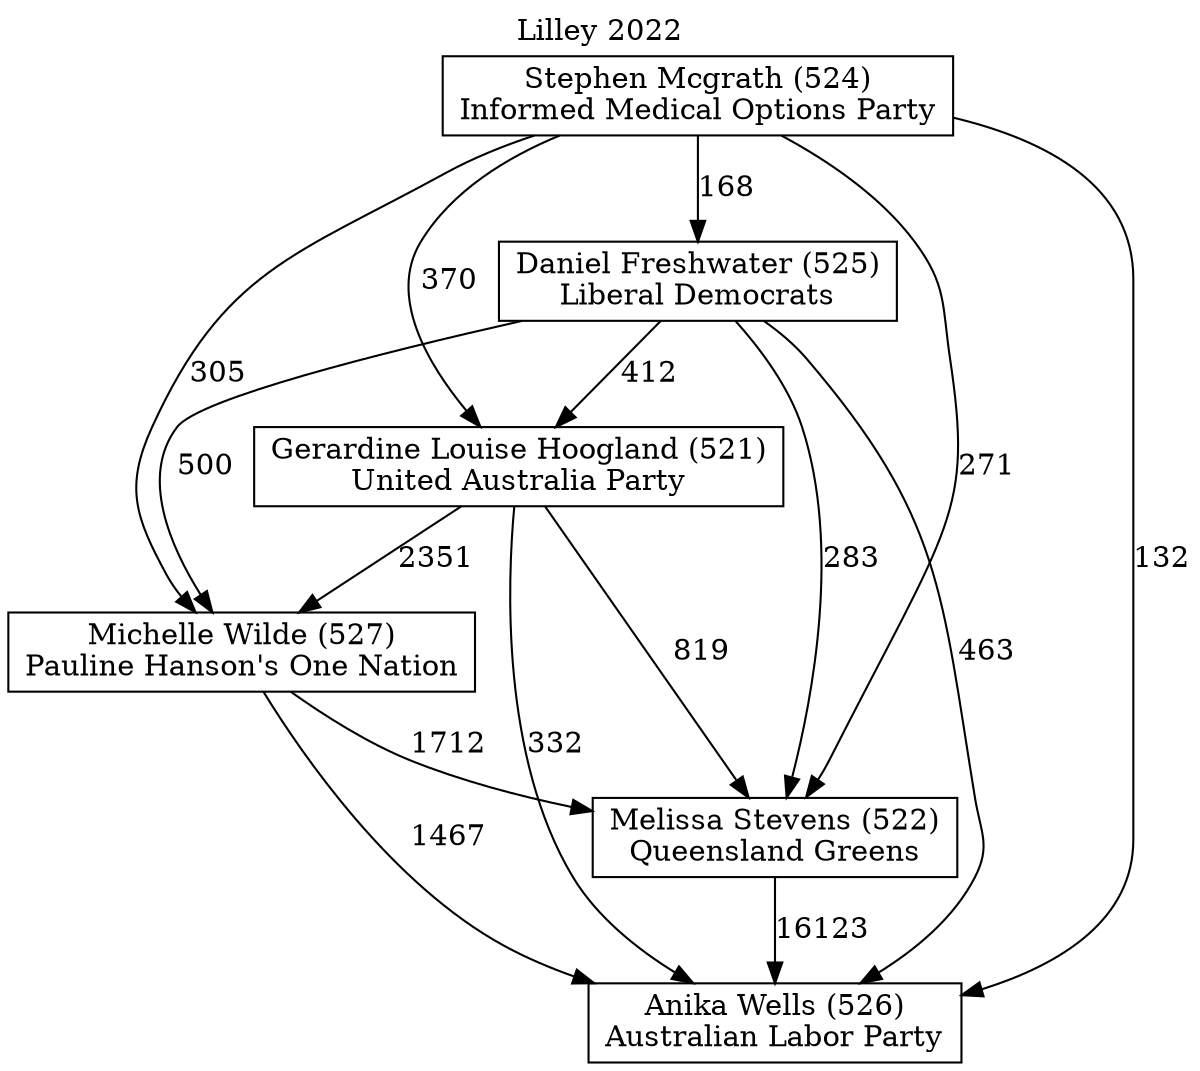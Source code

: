 // House preference flow
digraph "Anika Wells (526)_Lilley_2022" {
	graph [label="Lilley 2022" labelloc=t mclimit=10]
	node [shape=box]
	"Melissa Stevens (522)" [label="Melissa Stevens (522)
Queensland Greens"]
	"Michelle Wilde (527)" [label="Michelle Wilde (527)
Pauline Hanson's One Nation"]
	"Stephen Mcgrath (524)" [label="Stephen Mcgrath (524)
Informed Medical Options Party"]
	"Daniel Freshwater (525)" [label="Daniel Freshwater (525)
Liberal Democrats"]
	"Anika Wells (526)" [label="Anika Wells (526)
Australian Labor Party"]
	"Gerardine Louise Hoogland (521)" [label="Gerardine Louise Hoogland (521)
United Australia Party"]
	"Stephen Mcgrath (524)" -> "Anika Wells (526)" [label=132]
	"Daniel Freshwater (525)" -> "Michelle Wilde (527)" [label=500]
	"Melissa Stevens (522)" -> "Anika Wells (526)" [label=16123]
	"Michelle Wilde (527)" -> "Melissa Stevens (522)" [label=1712]
	"Stephen Mcgrath (524)" -> "Melissa Stevens (522)" [label=271]
	"Stephen Mcgrath (524)" -> "Gerardine Louise Hoogland (521)" [label=370]
	"Daniel Freshwater (525)" -> "Gerardine Louise Hoogland (521)" [label=412]
	"Gerardine Louise Hoogland (521)" -> "Melissa Stevens (522)" [label=819]
	"Gerardine Louise Hoogland (521)" -> "Michelle Wilde (527)" [label=2351]
	"Stephen Mcgrath (524)" -> "Daniel Freshwater (525)" [label=168]
	"Daniel Freshwater (525)" -> "Anika Wells (526)" [label=463]
	"Gerardine Louise Hoogland (521)" -> "Anika Wells (526)" [label=332]
	"Daniel Freshwater (525)" -> "Melissa Stevens (522)" [label=283]
	"Stephen Mcgrath (524)" -> "Michelle Wilde (527)" [label=305]
	"Michelle Wilde (527)" -> "Anika Wells (526)" [label=1467]
}
